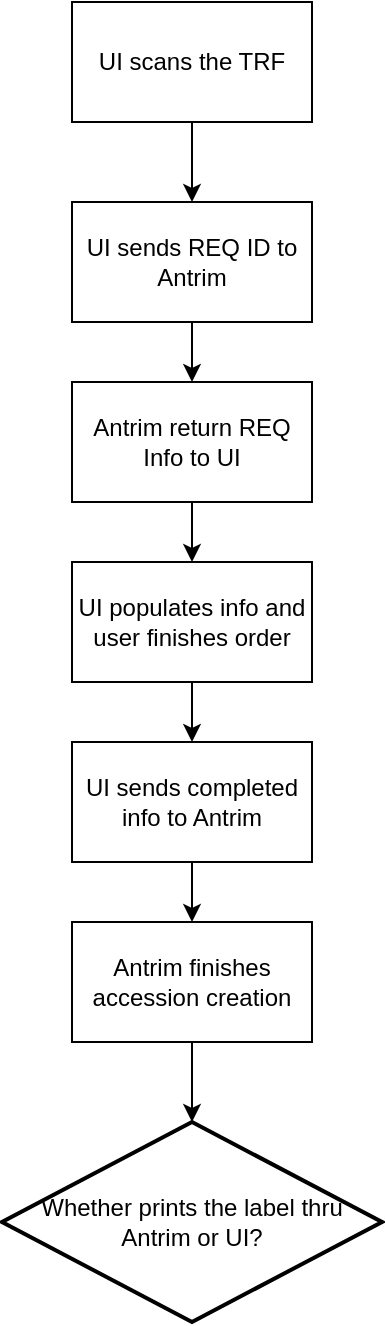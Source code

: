 <mxfile version="13.7.9" type="github" pages="4">
  <diagram id="_SMC0u45X8TKjPtcEhmq" name="Page-1">
    <mxGraphModel dx="1536" dy="1013" grid="1" gridSize="10" guides="1" tooltips="1" connect="1" arrows="1" fold="1" page="1" pageScale="1" pageWidth="850" pageHeight="1100" math="0" shadow="0">
      <root>
        <mxCell id="0" />
        <mxCell id="1" parent="0" />
        <mxCell id="qD6dwO_QsiaVFb5z87MW-13" style="edgeStyle=orthogonalEdgeStyle;rounded=0;orthogonalLoop=1;jettySize=auto;html=1;exitX=0.5;exitY=1;exitDx=0;exitDy=0;entryX=0.5;entryY=0;entryDx=0;entryDy=0;" parent="1" source="qD6dwO_QsiaVFb5z87MW-3" target="qD6dwO_QsiaVFb5z87MW-5" edge="1">
          <mxGeometry relative="1" as="geometry" />
        </mxCell>
        <mxCell id="qD6dwO_QsiaVFb5z87MW-3" value="UI scans the TRF" style="rounded=0;whiteSpace=wrap;html=1;" parent="1" vertex="1">
          <mxGeometry x="80" y="40" width="120" height="60" as="geometry" />
        </mxCell>
        <mxCell id="qD6dwO_QsiaVFb5z87MW-14" style="edgeStyle=orthogonalEdgeStyle;rounded=0;orthogonalLoop=1;jettySize=auto;html=1;exitX=0.5;exitY=1;exitDx=0;exitDy=0;entryX=0.5;entryY=0;entryDx=0;entryDy=0;" parent="1" source="qD6dwO_QsiaVFb5z87MW-5" target="qD6dwO_QsiaVFb5z87MW-7" edge="1">
          <mxGeometry relative="1" as="geometry" />
        </mxCell>
        <mxCell id="qD6dwO_QsiaVFb5z87MW-5" value="UI sends REQ ID to Antrim" style="rounded=0;whiteSpace=wrap;html=1;" parent="1" vertex="1">
          <mxGeometry x="80" y="140" width="120" height="60" as="geometry" />
        </mxCell>
        <mxCell id="qD6dwO_QsiaVFb5z87MW-15" style="edgeStyle=orthogonalEdgeStyle;rounded=0;orthogonalLoop=1;jettySize=auto;html=1;exitX=0.5;exitY=1;exitDx=0;exitDy=0;entryX=0.5;entryY=0;entryDx=0;entryDy=0;" parent="1" source="qD6dwO_QsiaVFb5z87MW-7" target="qD6dwO_QsiaVFb5z87MW-8" edge="1">
          <mxGeometry relative="1" as="geometry" />
        </mxCell>
        <mxCell id="qD6dwO_QsiaVFb5z87MW-7" value="Antrim return REQ Info to UI" style="rounded=0;whiteSpace=wrap;html=1;" parent="1" vertex="1">
          <mxGeometry x="80" y="230" width="120" height="60" as="geometry" />
        </mxCell>
        <mxCell id="qD6dwO_QsiaVFb5z87MW-16" style="edgeStyle=orthogonalEdgeStyle;rounded=0;orthogonalLoop=1;jettySize=auto;html=1;exitX=0.5;exitY=1;exitDx=0;exitDy=0;entryX=0.5;entryY=0;entryDx=0;entryDy=0;" parent="1" source="qD6dwO_QsiaVFb5z87MW-8" target="qD6dwO_QsiaVFb5z87MW-10" edge="1">
          <mxGeometry relative="1" as="geometry" />
        </mxCell>
        <mxCell id="qD6dwO_QsiaVFb5z87MW-8" value="UI populates info and user finishes order" style="rounded=0;whiteSpace=wrap;html=1;" parent="1" vertex="1">
          <mxGeometry x="80" y="320" width="120" height="60" as="geometry" />
        </mxCell>
        <mxCell id="qD6dwO_QsiaVFb5z87MW-17" style="edgeStyle=orthogonalEdgeStyle;rounded=0;orthogonalLoop=1;jettySize=auto;html=1;exitX=0.5;exitY=1;exitDx=0;exitDy=0;" parent="1" source="qD6dwO_QsiaVFb5z87MW-10" target="qD6dwO_QsiaVFb5z87MW-11" edge="1">
          <mxGeometry relative="1" as="geometry" />
        </mxCell>
        <mxCell id="qD6dwO_QsiaVFb5z87MW-10" value="UI sends completed info to Antrim" style="rounded=0;whiteSpace=wrap;html=1;" parent="1" vertex="1">
          <mxGeometry x="80" y="410" width="120" height="60" as="geometry" />
        </mxCell>
        <mxCell id="qD6dwO_QsiaVFb5z87MW-18" style="edgeStyle=orthogonalEdgeStyle;rounded=0;orthogonalLoop=1;jettySize=auto;html=1;exitX=0.5;exitY=1;exitDx=0;exitDy=0;entryX=0.5;entryY=0;entryDx=0;entryDy=0;entryPerimeter=0;" parent="1" source="qD6dwO_QsiaVFb5z87MW-11" target="qD6dwO_QsiaVFb5z87MW-12" edge="1">
          <mxGeometry relative="1" as="geometry" />
        </mxCell>
        <mxCell id="qD6dwO_QsiaVFb5z87MW-11" value="Antrim finishes accession creation" style="rounded=0;whiteSpace=wrap;html=1;" parent="1" vertex="1">
          <mxGeometry x="80" y="500" width="120" height="60" as="geometry" />
        </mxCell>
        <mxCell id="qD6dwO_QsiaVFb5z87MW-12" value="Whether prints the label thru Antrim or UI?" style="strokeWidth=2;html=1;shape=mxgraph.flowchart.decision;whiteSpace=wrap;" parent="1" vertex="1">
          <mxGeometry x="45" y="600" width="190" height="100" as="geometry" />
        </mxCell>
      </root>
    </mxGraphModel>
  </diagram>
  <diagram id="zczUPZHHWUhWi_UTISPP" name="Page-2">
    <mxGraphModel dx="1536" dy="1013" grid="1" gridSize="10" guides="1" tooltips="1" connect="1" arrows="1" fold="1" page="1" pageScale="1" pageWidth="850" pageHeight="1100" math="0" shadow="0">
      <root>
        <mxCell id="vqONk3I1vGKNQ0q7mpNp-0" />
        <mxCell id="vqONk3I1vGKNQ0q7mpNp-1" parent="vqONk3I1vGKNQ0q7mpNp-0" />
        <mxCell id="vqONk3I1vGKNQ0q7mpNp-14" style="edgeStyle=orthogonalEdgeStyle;rounded=0;orthogonalLoop=1;jettySize=auto;html=1;" parent="vqONk3I1vGKNQ0q7mpNp-1" source="vqONk3I1vGKNQ0q7mpNp-2" target="vqONk3I1vGKNQ0q7mpNp-6" edge="1">
          <mxGeometry relative="1" as="geometry" />
        </mxCell>
        <mxCell id="vqONk3I1vGKNQ0q7mpNp-20" style="edgeStyle=orthogonalEdgeStyle;rounded=0;orthogonalLoop=1;jettySize=auto;html=1;entryX=0.16;entryY=0.55;entryDx=0;entryDy=0;entryPerimeter=0;" parent="vqONk3I1vGKNQ0q7mpNp-1" source="vqONk3I1vGKNQ0q7mpNp-2" target="vqONk3I1vGKNQ0q7mpNp-18" edge="1">
          <mxGeometry relative="1" as="geometry" />
        </mxCell>
        <mxCell id="vqONk3I1vGKNQ0q7mpNp-21" style="edgeStyle=orthogonalEdgeStyle;rounded=0;orthogonalLoop=1;jettySize=auto;html=1;entryX=0.16;entryY=0.55;entryDx=0;entryDy=0;entryPerimeter=0;" parent="vqONk3I1vGKNQ0q7mpNp-1" source="vqONk3I1vGKNQ0q7mpNp-2" target="vqONk3I1vGKNQ0q7mpNp-19" edge="1">
          <mxGeometry relative="1" as="geometry" />
        </mxCell>
        <mxCell id="vqONk3I1vGKNQ0q7mpNp-23" style="edgeStyle=orthogonalEdgeStyle;rounded=0;orthogonalLoop=1;jettySize=auto;html=1;entryX=1;entryY=0.5;entryDx=0;entryDy=0;" parent="vqONk3I1vGKNQ0q7mpNp-1" source="vqONk3I1vGKNQ0q7mpNp-2" target="vqONk3I1vGKNQ0q7mpNp-22" edge="1">
          <mxGeometry relative="1" as="geometry" />
        </mxCell>
        <mxCell id="vqONk3I1vGKNQ0q7mpNp-25" style="edgeStyle=orthogonalEdgeStyle;rounded=0;orthogonalLoop=1;jettySize=auto;html=1;exitX=0;exitY=0;exitDx=0;exitDy=0;entryX=1;entryY=0.5;entryDx=0;entryDy=0;" parent="vqONk3I1vGKNQ0q7mpNp-1" source="vqONk3I1vGKNQ0q7mpNp-2" target="vqONk3I1vGKNQ0q7mpNp-24" edge="1">
          <mxGeometry relative="1" as="geometry">
            <Array as="points">
              <mxPoint x="418" y="280" />
            </Array>
          </mxGeometry>
        </mxCell>
        <mxCell id="vqONk3I1vGKNQ0q7mpNp-27" style="edgeStyle=orthogonalEdgeStyle;rounded=0;orthogonalLoop=1;jettySize=auto;html=1;exitX=0;exitY=1;exitDx=0;exitDy=0;entryX=1;entryY=0.5;entryDx=0;entryDy=0;" parent="vqONk3I1vGKNQ0q7mpNp-1" source="vqONk3I1vGKNQ0q7mpNp-2" target="vqONk3I1vGKNQ0q7mpNp-26" edge="1">
          <mxGeometry relative="1" as="geometry">
            <Array as="points">
              <mxPoint x="418" y="460" />
            </Array>
          </mxGeometry>
        </mxCell>
        <mxCell id="vqONk3I1vGKNQ0q7mpNp-32" style="edgeStyle=orthogonalEdgeStyle;rounded=0;orthogonalLoop=1;jettySize=auto;html=1;exitX=1;exitY=1;exitDx=0;exitDy=0;entryX=0;entryY=0.5;entryDx=0;entryDy=0;" parent="vqONk3I1vGKNQ0q7mpNp-1" source="vqONk3I1vGKNQ0q7mpNp-2" target="vqONk3I1vGKNQ0q7mpNp-28" edge="1">
          <mxGeometry relative="1" as="geometry">
            <Array as="points">
              <mxPoint x="502" y="450" />
              <mxPoint x="670" y="450" />
              <mxPoint x="670" y="530" />
            </Array>
          </mxGeometry>
        </mxCell>
        <mxCell id="vqONk3I1vGKNQ0q7mpNp-2" value="Oracle OLTP" style="ellipse;whiteSpace=wrap;html=1;" parent="vqONk3I1vGKNQ0q7mpNp-1" vertex="1">
          <mxGeometry x="400" y="330" width="120" height="80" as="geometry" />
        </mxCell>
        <mxCell id="vqONk3I1vGKNQ0q7mpNp-3" value="AnOL Portal (https://online.antechdiagnostics.com)" style="ellipse;shape=cloud;whiteSpace=wrap;html=1;" parent="vqONk3I1vGKNQ0q7mpNp-1" vertex="1">
          <mxGeometry x="400" y="50" width="120" height="80" as="geometry" />
        </mxCell>
        <mxCell id="vqONk3I1vGKNQ0q7mpNp-8" style="edgeStyle=orthogonalEdgeStyle;rounded=0;orthogonalLoop=1;jettySize=auto;html=1;entryX=0.5;entryY=1;entryDx=0;entryDy=0;entryPerimeter=0;" parent="vqONk3I1vGKNQ0q7mpNp-1" source="vqONk3I1vGKNQ0q7mpNp-6" target="vqONk3I1vGKNQ0q7mpNp-3" edge="1">
          <mxGeometry relative="1" as="geometry" />
        </mxCell>
        <mxCell id="vqONk3I1vGKNQ0q7mpNp-17" style="edgeStyle=orthogonalEdgeStyle;rounded=0;orthogonalLoop=1;jettySize=auto;html=1;" parent="vqONk3I1vGKNQ0q7mpNp-1" source="vqONk3I1vGKNQ0q7mpNp-6" target="vqONk3I1vGKNQ0q7mpNp-16" edge="1">
          <mxGeometry relative="1" as="geometry" />
        </mxCell>
        <mxCell id="vqONk3I1vGKNQ0q7mpNp-40" style="edgeStyle=orthogonalEdgeStyle;rounded=0;orthogonalLoop=1;jettySize=auto;html=1;exitX=0.88;exitY=0.25;exitDx=0;exitDy=0;exitPerimeter=0;entryX=0.55;entryY=0.95;entryDx=0;entryDy=0;entryPerimeter=0;" parent="vqONk3I1vGKNQ0q7mpNp-1" source="vqONk3I1vGKNQ0q7mpNp-6" target="vqONk3I1vGKNQ0q7mpNp-39" edge="1">
          <mxGeometry relative="1" as="geometry" />
        </mxCell>
        <mxCell id="vqONk3I1vGKNQ0q7mpNp-6" value="AnOL API (https://onlineapi.antechdiagnostics.com)" style="ellipse;shape=cloud;whiteSpace=wrap;html=1;" parent="vqONk3I1vGKNQ0q7mpNp-1" vertex="1">
          <mxGeometry x="400" y="190" width="120" height="80" as="geometry" />
        </mxCell>
        <mxCell id="vqONk3I1vGKNQ0q7mpNp-15" style="edgeStyle=orthogonalEdgeStyle;rounded=0;orthogonalLoop=1;jettySize=auto;html=1;entryX=0.5;entryY=1;entryDx=0;entryDy=0;" parent="vqONk3I1vGKNQ0q7mpNp-1" source="vqONk3I1vGKNQ0q7mpNp-10" target="vqONk3I1vGKNQ0q7mpNp-12" edge="1">
          <mxGeometry relative="1" as="geometry" />
        </mxCell>
        <mxCell id="vqONk3I1vGKNQ0q7mpNp-10" value="Antrim LIMS" style="ellipse;whiteSpace=wrap;html=1;" parent="vqONk3I1vGKNQ0q7mpNp-1" vertex="1">
          <mxGeometry x="400" y="590" width="120" height="80" as="geometry" />
        </mxCell>
        <mxCell id="vqONk3I1vGKNQ0q7mpNp-13" style="edgeStyle=orthogonalEdgeStyle;rounded=0;orthogonalLoop=1;jettySize=auto;html=1;entryX=0.5;entryY=1;entryDx=0;entryDy=0;" parent="vqONk3I1vGKNQ0q7mpNp-1" source="vqONk3I1vGKNQ0q7mpNp-12" target="vqONk3I1vGKNQ0q7mpNp-2" edge="1">
          <mxGeometry relative="1" as="geometry" />
        </mxCell>
        <mxCell id="vqONk3I1vGKNQ0q7mpNp-12" value="HL7 parser" style="shape=parallelogram;perimeter=parallelogramPerimeter;whiteSpace=wrap;html=1;fixedSize=1;" parent="vqONk3I1vGKNQ0q7mpNp-1" vertex="1">
          <mxGeometry x="400" y="470" width="120" height="60" as="geometry" />
        </mxCell>
        <mxCell id="vqONk3I1vGKNQ0q7mpNp-16" value="PIMS v3" style="ellipse;shape=cloud;whiteSpace=wrap;html=1;" parent="vqONk3I1vGKNQ0q7mpNp-1" vertex="1">
          <mxGeometry x="740" y="190" width="120" height="80" as="geometry" />
        </mxCell>
        <mxCell id="vqONk3I1vGKNQ0q7mpNp-18" value="PIMS v2" style="ellipse;shape=cloud;whiteSpace=wrap;html=1;" parent="vqONk3I1vGKNQ0q7mpNp-1" vertex="1">
          <mxGeometry x="740" y="280" width="120" height="80" as="geometry" />
        </mxCell>
        <mxCell id="vqONk3I1vGKNQ0q7mpNp-19" value="PIMS v1" style="ellipse;shape=cloud;whiteSpace=wrap;html=1;" parent="vqONk3I1vGKNQ0q7mpNp-1" vertex="1">
          <mxGeometry x="740" y="380" width="120" height="80" as="geometry" />
        </mxCell>
        <mxCell id="vqONk3I1vGKNQ0q7mpNp-22" value="Biscom Fax App (Windows)" style="shape=parallelogram;perimeter=parallelogramPerimeter;whiteSpace=wrap;html=1;fixedSize=1;" parent="vqONk3I1vGKNQ0q7mpNp-1" vertex="1">
          <mxGeometry x="150" y="340" width="120" height="60" as="geometry" />
        </mxCell>
        <mxCell id="vqONk3I1vGKNQ0q7mpNp-24" value="Email App" style="shape=parallelogram;perimeter=parallelogramPerimeter;whiteSpace=wrap;html=1;fixedSize=1;" parent="vqONk3I1vGKNQ0q7mpNp-1" vertex="1">
          <mxGeometry x="150" y="250" width="120" height="60" as="geometry" />
        </mxCell>
        <mxCell id="vqONk3I1vGKNQ0q7mpNp-26" value="Biscom Fax App (Linux)" style="shape=parallelogram;perimeter=parallelogramPerimeter;whiteSpace=wrap;html=1;fixedSize=1;" parent="vqONk3I1vGKNQ0q7mpNp-1" vertex="1">
          <mxGeometry x="150" y="430" width="120" height="60" as="geometry" />
        </mxCell>
        <mxCell id="vqONk3I1vGKNQ0q7mpNp-34" style="edgeStyle=orthogonalEdgeStyle;rounded=0;orthogonalLoop=1;jettySize=auto;html=1;entryX=0.5;entryY=0;entryDx=0;entryDy=0;" parent="vqONk3I1vGKNQ0q7mpNp-1" source="vqONk3I1vGKNQ0q7mpNp-28" target="vqONk3I1vGKNQ0q7mpNp-33" edge="1">
          <mxGeometry relative="1" as="geometry" />
        </mxCell>
        <mxCell id="vqONk3I1vGKNQ0q7mpNp-28" value="ODI Scripts" style="shape=parallelogram;perimeter=parallelogramPerimeter;whiteSpace=wrap;html=1;fixedSize=1;" parent="vqONk3I1vGKNQ0q7mpNp-1" vertex="1">
          <mxGeometry x="740" y="500" width="120" height="60" as="geometry" />
        </mxCell>
        <mxCell id="vqONk3I1vGKNQ0q7mpNp-36" style="edgeStyle=orthogonalEdgeStyle;rounded=0;orthogonalLoop=1;jettySize=auto;html=1;" parent="vqONk3I1vGKNQ0q7mpNp-1" source="vqONk3I1vGKNQ0q7mpNp-33" target="vqONk3I1vGKNQ0q7mpNp-35" edge="1">
          <mxGeometry relative="1" as="geometry" />
        </mxCell>
        <mxCell id="vqONk3I1vGKNQ0q7mpNp-38" style="edgeStyle=orthogonalEdgeStyle;rounded=0;orthogonalLoop=1;jettySize=auto;html=1;entryX=0.094;entryY=0.504;entryDx=0;entryDy=0;entryPerimeter=0;" parent="vqONk3I1vGKNQ0q7mpNp-1" source="vqONk3I1vGKNQ0q7mpNp-33" target="vqONk3I1vGKNQ0q7mpNp-37" edge="1">
          <mxGeometry relative="1" as="geometry" />
        </mxCell>
        <mxCell id="vqONk3I1vGKNQ0q7mpNp-33" value="Oracle RAC" style="ellipse;whiteSpace=wrap;html=1;" parent="vqONk3I1vGKNQ0q7mpNp-1" vertex="1">
          <mxGeometry x="740" y="610" width="120" height="80" as="geometry" />
        </mxCell>
        <mxCell id="vqONk3I1vGKNQ0q7mpNp-35" value="Antech CRM" style="ellipse;shape=cloud;whiteSpace=wrap;html=1;" parent="vqONk3I1vGKNQ0q7mpNp-1" vertex="1">
          <mxGeometry x="740" y="740" width="120" height="80" as="geometry" />
        </mxCell>
        <mxCell id="vqONk3I1vGKNQ0q7mpNp-37" value="Antech LSA" style="ellipse;shape=cloud;whiteSpace=wrap;html=1;" parent="vqONk3I1vGKNQ0q7mpNp-1" vertex="1">
          <mxGeometry x="920" y="610" width="120" height="80" as="geometry" />
        </mxCell>
        <mxCell id="vqONk3I1vGKNQ0q7mpNp-39" value="Healthtracks (https://www.healthtracks.com)" style="ellipse;shape=cloud;whiteSpace=wrap;html=1;" parent="vqONk3I1vGKNQ0q7mpNp-1" vertex="1">
          <mxGeometry x="650" y="50" width="120" height="80" as="geometry" />
        </mxCell>
        <mxCell id="vqONk3I1vGKNQ0q7mpNp-42" style="edgeStyle=orthogonalEdgeStyle;rounded=0;orthogonalLoop=1;jettySize=auto;html=1;entryX=1;entryY=0.5;entryDx=0;entryDy=0;" parent="vqONk3I1vGKNQ0q7mpNp-1" source="vqONk3I1vGKNQ0q7mpNp-41" target="vqONk3I1vGKNQ0q7mpNp-12" edge="1">
          <mxGeometry relative="1" as="geometry">
            <Array as="points">
              <mxPoint x="630" y="500" />
            </Array>
          </mxGeometry>
        </mxCell>
        <mxCell id="vqONk3I1vGKNQ0q7mpNp-41" value="Antrim FIN" style="ellipse;whiteSpace=wrap;html=1;" parent="vqONk3I1vGKNQ0q7mpNp-1" vertex="1">
          <mxGeometry x="570" y="590" width="120" height="80" as="geometry" />
        </mxCell>
      </root>
    </mxGraphModel>
  </diagram>
  <diagram id="88LElsnt4D7HNfVGQ8fJ" name="Page-3">
    <mxGraphModel dx="1536" dy="1013" grid="1" gridSize="10" guides="1" tooltips="1" connect="1" arrows="1" fold="1" page="1" pageScale="1" pageWidth="850" pageHeight="1100" math="0" shadow="0">
      <root>
        <mxCell id="BjDH4_S0xfxuM7AreQSa-0" />
        <mxCell id="BjDH4_S0xfxuM7AreQSa-1" parent="BjDH4_S0xfxuM7AreQSa-0" />
        <mxCell id="BjDH4_S0xfxuM7AreQSa-7" style="edgeStyle=orthogonalEdgeStyle;rounded=0;orthogonalLoop=1;jettySize=auto;html=1;exitX=0;exitY=1;exitDx=0;exitDy=0;" parent="BjDH4_S0xfxuM7AreQSa-1" source="BjDH4_S0xfxuM7AreQSa-2" target="BjDH4_S0xfxuM7AreQSa-3" edge="1">
          <mxGeometry relative="1" as="geometry" />
        </mxCell>
        <mxCell id="BjDH4_S0xfxuM7AreQSa-8" style="edgeStyle=orthogonalEdgeStyle;rounded=0;orthogonalLoop=1;jettySize=auto;html=1;exitX=0.5;exitY=1;exitDx=0;exitDy=0;entryX=0.5;entryY=0;entryDx=0;entryDy=0;" parent="BjDH4_S0xfxuM7AreQSa-1" source="BjDH4_S0xfxuM7AreQSa-2" target="BjDH4_S0xfxuM7AreQSa-4" edge="1">
          <mxGeometry relative="1" as="geometry" />
        </mxCell>
        <mxCell id="BjDH4_S0xfxuM7AreQSa-9" style="edgeStyle=orthogonalEdgeStyle;rounded=0;orthogonalLoop=1;jettySize=auto;html=1;exitX=1;exitY=1;exitDx=0;exitDy=0;entryX=0.5;entryY=0;entryDx=0;entryDy=0;" parent="BjDH4_S0xfxuM7AreQSa-1" source="BjDH4_S0xfxuM7AreQSa-2" target="BjDH4_S0xfxuM7AreQSa-5" edge="1">
          <mxGeometry relative="1" as="geometry" />
        </mxCell>
        <mxCell id="BjDH4_S0xfxuM7AreQSa-10" style="edgeStyle=orthogonalEdgeStyle;rounded=0;orthogonalLoop=1;jettySize=auto;html=1;entryX=0.5;entryY=0;entryDx=0;entryDy=0;" parent="BjDH4_S0xfxuM7AreQSa-1" source="BjDH4_S0xfxuM7AreQSa-2" target="BjDH4_S0xfxuM7AreQSa-6" edge="1">
          <mxGeometry relative="1" as="geometry" />
        </mxCell>
        <mxCell id="BjDH4_S0xfxuM7AreQSa-2" value="Test / Accession" style="ellipse;whiteSpace=wrap;html=1;" parent="BjDH4_S0xfxuM7AreQSa-1" vertex="1">
          <mxGeometry x="360" y="110" width="120" height="80" as="geometry" />
        </mxCell>
        <mxCell id="BjDH4_S0xfxuM7AreQSa-15" style="edgeStyle=orthogonalEdgeStyle;rounded=0;orthogonalLoop=1;jettySize=auto;html=1;exitX=0;exitY=1;exitDx=0;exitDy=0;entryX=0.5;entryY=0;entryDx=0;entryDy=0;" parent="BjDH4_S0xfxuM7AreQSa-1" source="BjDH4_S0xfxuM7AreQSa-3" target="BjDH4_S0xfxuM7AreQSa-11" edge="1">
          <mxGeometry relative="1" as="geometry" />
        </mxCell>
        <mxCell id="BjDH4_S0xfxuM7AreQSa-16" style="edgeStyle=orthogonalEdgeStyle;rounded=0;orthogonalLoop=1;jettySize=auto;html=1;" parent="BjDH4_S0xfxuM7AreQSa-1" source="BjDH4_S0xfxuM7AreQSa-3" target="BjDH4_S0xfxuM7AreQSa-12" edge="1">
          <mxGeometry relative="1" as="geometry" />
        </mxCell>
        <mxCell id="BjDH4_S0xfxuM7AreQSa-17" style="edgeStyle=orthogonalEdgeStyle;rounded=0;orthogonalLoop=1;jettySize=auto;html=1;exitX=1;exitY=1;exitDx=0;exitDy=0;entryX=0.5;entryY=0;entryDx=0;entryDy=0;" parent="BjDH4_S0xfxuM7AreQSa-1" source="BjDH4_S0xfxuM7AreQSa-3" target="BjDH4_S0xfxuM7AreQSa-13" edge="1">
          <mxGeometry relative="1" as="geometry" />
        </mxCell>
        <mxCell id="BjDH4_S0xfxuM7AreQSa-18" style="edgeStyle=orthogonalEdgeStyle;rounded=0;orthogonalLoop=1;jettySize=auto;html=1;" parent="BjDH4_S0xfxuM7AreQSa-1" source="BjDH4_S0xfxuM7AreQSa-3" target="BjDH4_S0xfxuM7AreQSa-14" edge="1">
          <mxGeometry relative="1" as="geometry" />
        </mxCell>
        <mxCell id="BjDH4_S0xfxuM7AreQSa-3" value="Work List 1" style="ellipse;whiteSpace=wrap;html=1;" parent="BjDH4_S0xfxuM7AreQSa-1" vertex="1">
          <mxGeometry x="170" y="270" width="120" height="80" as="geometry" />
        </mxCell>
        <mxCell id="BjDH4_S0xfxuM7AreQSa-4" value="Work List 2" style="ellipse;whiteSpace=wrap;html=1;" parent="BjDH4_S0xfxuM7AreQSa-1" vertex="1">
          <mxGeometry x="360" y="270" width="120" height="80" as="geometry" />
        </mxCell>
        <mxCell id="BjDH4_S0xfxuM7AreQSa-5" value="..." style="ellipse;whiteSpace=wrap;html=1;" parent="BjDH4_S0xfxuM7AreQSa-1" vertex="1">
          <mxGeometry x="550" y="270" width="120" height="80" as="geometry" />
        </mxCell>
        <mxCell id="BjDH4_S0xfxuM7AreQSa-6" value="Work List N" style="ellipse;whiteSpace=wrap;html=1;" parent="BjDH4_S0xfxuM7AreQSa-1" vertex="1">
          <mxGeometry x="740" y="270" width="120" height="80" as="geometry" />
        </mxCell>
        <mxCell id="BjDH4_S0xfxuM7AreQSa-21" style="edgeStyle=orthogonalEdgeStyle;rounded=0;orthogonalLoop=1;jettySize=auto;html=1;" parent="BjDH4_S0xfxuM7AreQSa-1" source="BjDH4_S0xfxuM7AreQSa-11" target="BjDH4_S0xfxuM7AreQSa-20" edge="1">
          <mxGeometry relative="1" as="geometry" />
        </mxCell>
        <mxCell id="BjDH4_S0xfxuM7AreQSa-11" value="Test Code 1" style="rounded=0;whiteSpace=wrap;html=1;" parent="BjDH4_S0xfxuM7AreQSa-1" vertex="1">
          <mxGeometry x="30" y="490" width="120" height="60" as="geometry" />
        </mxCell>
        <mxCell id="BjDH4_S0xfxuM7AreQSa-12" value="Test Code 2" style="rounded=0;whiteSpace=wrap;html=1;" parent="BjDH4_S0xfxuM7AreQSa-1" vertex="1">
          <mxGeometry x="170" y="490" width="120" height="60" as="geometry" />
        </mxCell>
        <mxCell id="BjDH4_S0xfxuM7AreQSa-13" value="..." style="rounded=0;whiteSpace=wrap;html=1;" parent="BjDH4_S0xfxuM7AreQSa-1" vertex="1">
          <mxGeometry x="310" y="490" width="120" height="60" as="geometry" />
        </mxCell>
        <mxCell id="BjDH4_S0xfxuM7AreQSa-14" value="Test Code N" style="rounded=0;whiteSpace=wrap;html=1;" parent="BjDH4_S0xfxuM7AreQSa-1" vertex="1">
          <mxGeometry x="450" y="490" width="120" height="60" as="geometry" />
        </mxCell>
        <mxCell id="BjDH4_S0xfxuM7AreQSa-20" value="Value, Range, Comments, and etc." style="ellipse;shape=cloud;whiteSpace=wrap;html=1;" parent="BjDH4_S0xfxuM7AreQSa-1" vertex="1">
          <mxGeometry x="30" y="590" width="120" height="80" as="geometry" />
        </mxCell>
      </root>
    </mxGraphModel>
  </diagram>
  <diagram id="_xVeqSu_fBOiqC5OX2dk" name="Page-4">
    <mxGraphModel dx="2384" dy="954" grid="1" gridSize="10" guides="1" tooltips="1" connect="1" arrows="1" fold="1" page="1" pageScale="1" pageWidth="850" pageHeight="1100" math="0" shadow="0">
      <root>
        <mxCell id="RZLSpXiPWIPp711lph81-0" />
        <mxCell id="RZLSpXiPWIPp711lph81-1" parent="RZLSpXiPWIPp711lph81-0" />
        <mxCell id="RZLSpXiPWIPp711lph81-2" value="" style="ellipse;shape=cloud;whiteSpace=wrap;html=1;" vertex="1" parent="RZLSpXiPWIPp711lph81-1">
          <mxGeometry x="76" y="880" width="679" height="480" as="geometry" />
        </mxCell>
        <mxCell id="RZLSpXiPWIPp711lph81-56" style="edgeStyle=orthogonalEdgeStyle;rounded=0;orthogonalLoop=1;jettySize=auto;html=1;entryX=0;entryY=0.5;entryDx=0;entryDy=0;" edge="1" parent="RZLSpXiPWIPp711lph81-1" source="RZLSpXiPWIPp711lph81-3" target="RZLSpXiPWIPp711lph81-49">
          <mxGeometry relative="1" as="geometry" />
        </mxCell>
        <mxCell id="RZLSpXiPWIPp711lph81-57" value="HL7" style="edgeLabel;html=1;align=center;verticalAlign=middle;resizable=0;points=[];" vertex="1" connectable="0" parent="RZLSpXiPWIPp711lph81-56">
          <mxGeometry x="-0.155" y="1" relative="1" as="geometry">
            <mxPoint as="offset" />
          </mxGeometry>
        </mxCell>
        <mxCell id="RZLSpXiPWIPp711lph81-3" value="Antrim" style="shape=datastore;whiteSpace=wrap;html=1;" vertex="1" parent="RZLSpXiPWIPp711lph81-1">
          <mxGeometry x="235" y="1100" width="60" height="60" as="geometry" />
        </mxCell>
        <mxCell id="RZLSpXiPWIPp711lph81-6" value="" style="ellipse;shape=cloud;whiteSpace=wrap;html=1;" vertex="1" parent="RZLSpXiPWIPp711lph81-1">
          <mxGeometry y="120" width="286" height="230" as="geometry" />
        </mxCell>
        <mxCell id="RZLSpXiPWIPp711lph81-7" value="" style="ellipse;shape=cloud;whiteSpace=wrap;html=1;" vertex="1" parent="RZLSpXiPWIPp711lph81-1">
          <mxGeometry x="270" width="570" height="460" as="geometry" />
        </mxCell>
        <mxCell id="RZLSpXiPWIPp711lph81-35" style="edgeStyle=orthogonalEdgeStyle;rounded=0;orthogonalLoop=1;jettySize=auto;html=1;" edge="1" parent="RZLSpXiPWIPp711lph81-1" source="RZLSpXiPWIPp711lph81-8" target="RZLSpXiPWIPp711lph81-11">
          <mxGeometry relative="1" as="geometry" />
        </mxCell>
        <mxCell id="RZLSpXiPWIPp711lph81-58" value="HL7" style="edgeLabel;html=1;align=center;verticalAlign=middle;resizable=0;points=[];" vertex="1" connectable="0" parent="RZLSpXiPWIPp711lph81-35">
          <mxGeometry x="0.139" y="1" relative="1" as="geometry">
            <mxPoint as="offset" />
          </mxGeometry>
        </mxCell>
        <mxCell id="RZLSpXiPWIPp711lph81-8" value="Antrim" style="shape=datastore;whiteSpace=wrap;html=1;" vertex="1" parent="RZLSpXiPWIPp711lph81-1">
          <mxGeometry x="115" y="210" width="56" height="60" as="geometry" />
        </mxCell>
        <mxCell id="RZLSpXiPWIPp711lph81-40" style="edgeStyle=orthogonalEdgeStyle;rounded=0;orthogonalLoop=1;jettySize=auto;html=1;entryX=0;entryY=0.5;entryDx=0;entryDy=0;" edge="1" parent="RZLSpXiPWIPp711lph81-1" source="RZLSpXiPWIPp711lph81-9" target="RZLSpXiPWIPp711lph81-24">
          <mxGeometry relative="1" as="geometry" />
        </mxCell>
        <mxCell id="RZLSpXiPWIPp711lph81-41" style="edgeStyle=orthogonalEdgeStyle;rounded=0;orthogonalLoop=1;jettySize=auto;html=1;entryX=0;entryY=0.5;entryDx=0;entryDy=0;" edge="1" parent="RZLSpXiPWIPp711lph81-1" source="RZLSpXiPWIPp711lph81-9" target="RZLSpXiPWIPp711lph81-25">
          <mxGeometry relative="1" as="geometry" />
        </mxCell>
        <mxCell id="RZLSpXiPWIPp711lph81-42" style="edgeStyle=orthogonalEdgeStyle;rounded=0;orthogonalLoop=1;jettySize=auto;html=1;entryX=0;entryY=0.5;entryDx=0;entryDy=0;" edge="1" parent="RZLSpXiPWIPp711lph81-1" source="RZLSpXiPWIPp711lph81-9" target="RZLSpXiPWIPp711lph81-10">
          <mxGeometry relative="1" as="geometry" />
        </mxCell>
        <mxCell id="RZLSpXiPWIPp711lph81-44" style="edgeStyle=orthogonalEdgeStyle;rounded=0;orthogonalLoop=1;jettySize=auto;html=1;entryX=0.509;entryY=0.326;entryDx=0;entryDy=0;entryPerimeter=0;" edge="1" parent="RZLSpXiPWIPp711lph81-1" source="RZLSpXiPWIPp711lph81-9" target="RZLSpXiPWIPp711lph81-7">
          <mxGeometry relative="1" as="geometry" />
        </mxCell>
        <mxCell id="RZLSpXiPWIPp711lph81-9" value="OLTP" style="shape=datastore;whiteSpace=wrap;html=1;" vertex="1" parent="RZLSpXiPWIPp711lph81-1">
          <mxGeometry x="532" y="210" width="56" height="60" as="geometry" />
        </mxCell>
        <mxCell id="RZLSpXiPWIPp711lph81-10" value="FAX" style="shape=datastore;whiteSpace=wrap;html=1;" vertex="1" parent="RZLSpXiPWIPp711lph81-1">
          <mxGeometry x="670" y="290" width="56" height="60" as="geometry" />
        </mxCell>
        <mxCell id="RZLSpXiPWIPp711lph81-39" style="edgeStyle=orthogonalEdgeStyle;rounded=0;orthogonalLoop=1;jettySize=auto;html=1;" edge="1" parent="RZLSpXiPWIPp711lph81-1" source="RZLSpXiPWIPp711lph81-11" target="RZLSpXiPWIPp711lph81-9">
          <mxGeometry relative="1" as="geometry" />
        </mxCell>
        <mxCell id="RZLSpXiPWIPp711lph81-11" value="Gateway" style="shape=datastore;whiteSpace=wrap;html=1;" vertex="1" parent="RZLSpXiPWIPp711lph81-1">
          <mxGeometry x="380" y="210" width="56" height="60" as="geometry" />
        </mxCell>
        <mxCell id="RZLSpXiPWIPp711lph81-18" value="Now" style="text;html=1;strokeColor=none;fillColor=none;align=center;verticalAlign=middle;whiteSpace=wrap;rounded=0;" vertex="1" parent="RZLSpXiPWIPp711lph81-1">
          <mxGeometry x="255" y="120" width="36" height="20" as="geometry" />
        </mxCell>
        <mxCell id="RZLSpXiPWIPp711lph81-19" value="Future" style="text;html=1;strokeColor=none;fillColor=none;align=center;verticalAlign=middle;whiteSpace=wrap;rounded=0;" vertex="1" parent="RZLSpXiPWIPp711lph81-1">
          <mxGeometry x="196" y="980" width="40" height="20" as="geometry" />
        </mxCell>
        <mxCell id="RZLSpXiPWIPp711lph81-21" value="FNV" style="text;html=1;strokeColor=none;fillColor=none;align=center;verticalAlign=middle;whiteSpace=wrap;rounded=0;" vertex="1" parent="RZLSpXiPWIPp711lph81-1">
          <mxGeometry x="40" y="200" width="36" height="20" as="geometry" />
        </mxCell>
        <mxCell id="RZLSpXiPWIPp711lph81-22" value="MESA" style="text;html=1;strokeColor=none;fillColor=none;align=center;verticalAlign=middle;whiteSpace=wrap;rounded=0;" vertex="1" parent="RZLSpXiPWIPp711lph81-1">
          <mxGeometry x="370" y="150" width="36" height="20" as="geometry" />
        </mxCell>
        <mxCell id="RZLSpXiPWIPp711lph81-23" value="FNV" style="text;html=1;strokeColor=none;fillColor=none;align=center;verticalAlign=middle;whiteSpace=wrap;rounded=0;" vertex="1" parent="RZLSpXiPWIPp711lph81-1">
          <mxGeometry x="306" y="950" width="40" height="20" as="geometry" />
        </mxCell>
        <mxCell id="RZLSpXiPWIPp711lph81-24" value="PIMS v1" style="shape=datastore;whiteSpace=wrap;html=1;" vertex="1" parent="RZLSpXiPWIPp711lph81-1">
          <mxGeometry x="670" y="130" width="56" height="60" as="geometry" />
        </mxCell>
        <mxCell id="RZLSpXiPWIPp711lph81-25" value="PIMS v2" style="shape=datastore;whiteSpace=wrap;html=1;" vertex="1" parent="RZLSpXiPWIPp711lph81-1">
          <mxGeometry x="670" y="210" width="56" height="60" as="geometry" />
        </mxCell>
        <mxCell id="RZLSpXiPWIPp711lph81-43" value="ZOASIS/ Backoffice" style="shape=datastore;whiteSpace=wrap;html=1;" vertex="1" parent="RZLSpXiPWIPp711lph81-1">
          <mxGeometry x="532" y="90" width="56" height="60" as="geometry" />
        </mxCell>
        <mxCell id="RZLSpXiPWIPp711lph81-45" style="edgeStyle=orthogonalEdgeStyle;rounded=0;orthogonalLoop=1;jettySize=auto;html=1;entryX=0;entryY=0.5;entryDx=0;entryDy=0;" edge="1" parent="RZLSpXiPWIPp711lph81-1" source="RZLSpXiPWIPp711lph81-49" target="RZLSpXiPWIPp711lph81-51">
          <mxGeometry relative="1" as="geometry" />
        </mxCell>
        <mxCell id="RZLSpXiPWIPp711lph81-46" style="edgeStyle=orthogonalEdgeStyle;rounded=0;orthogonalLoop=1;jettySize=auto;html=1;entryX=0;entryY=0.5;entryDx=0;entryDy=0;" edge="1" parent="RZLSpXiPWIPp711lph81-1" source="RZLSpXiPWIPp711lph81-49" target="RZLSpXiPWIPp711lph81-52">
          <mxGeometry relative="1" as="geometry" />
        </mxCell>
        <mxCell id="RZLSpXiPWIPp711lph81-47" style="edgeStyle=orthogonalEdgeStyle;rounded=0;orthogonalLoop=1;jettySize=auto;html=1;entryX=0;entryY=0.5;entryDx=0;entryDy=0;" edge="1" parent="RZLSpXiPWIPp711lph81-1" source="RZLSpXiPWIPp711lph81-49" target="RZLSpXiPWIPp711lph81-50">
          <mxGeometry relative="1" as="geometry" />
        </mxCell>
        <mxCell id="RZLSpXiPWIPp711lph81-48" style="edgeStyle=orthogonalEdgeStyle;rounded=0;orthogonalLoop=1;jettySize=auto;html=1;entryX=0.509;entryY=0.326;entryDx=0;entryDy=0;entryPerimeter=0;" edge="1" parent="RZLSpXiPWIPp711lph81-1" source="RZLSpXiPWIPp711lph81-49">
          <mxGeometry relative="1" as="geometry">
            <mxPoint x="465.13" y="1039.96" as="targetPoint" />
          </mxGeometry>
        </mxCell>
        <mxCell id="RZLSpXiPWIPp711lph81-49" value="OLTP" style="shape=datastore;whiteSpace=wrap;html=1;" vertex="1" parent="RZLSpXiPWIPp711lph81-1">
          <mxGeometry x="437" y="1100" width="56" height="60" as="geometry" />
        </mxCell>
        <mxCell id="RZLSpXiPWIPp711lph81-50" value="FAX" style="shape=datastore;whiteSpace=wrap;html=1;" vertex="1" parent="RZLSpXiPWIPp711lph81-1">
          <mxGeometry x="575" y="1180" width="56" height="60" as="geometry" />
        </mxCell>
        <mxCell id="RZLSpXiPWIPp711lph81-51" value="PIMS v1" style="shape=datastore;whiteSpace=wrap;html=1;" vertex="1" parent="RZLSpXiPWIPp711lph81-1">
          <mxGeometry x="575" y="1020" width="56" height="60" as="geometry" />
        </mxCell>
        <mxCell id="RZLSpXiPWIPp711lph81-52" value="PIMS v2" style="shape=datastore;whiteSpace=wrap;html=1;" vertex="1" parent="RZLSpXiPWIPp711lph81-1">
          <mxGeometry x="575" y="1100" width="56" height="60" as="geometry" />
        </mxCell>
        <mxCell id="RZLSpXiPWIPp711lph81-53" value="ZOASIS/ Backoffice" style="shape=datastore;whiteSpace=wrap;html=1;" vertex="1" parent="RZLSpXiPWIPp711lph81-1">
          <mxGeometry x="437" y="980" width="56" height="60" as="geometry" />
        </mxCell>
        <mxCell id="RZLSpXiPWIPp711lph81-60" value="" style="ellipse;shape=cloud;whiteSpace=wrap;html=1;" vertex="1" parent="RZLSpXiPWIPp711lph81-1">
          <mxGeometry x="-10" y="520" width="286" height="230" as="geometry" />
        </mxCell>
        <mxCell id="RZLSpXiPWIPp711lph81-61" value="" style="ellipse;shape=cloud;whiteSpace=wrap;html=1;" vertex="1" parent="RZLSpXiPWIPp711lph81-1">
          <mxGeometry x="360" y="425" width="360" height="515" as="geometry" />
        </mxCell>
        <mxCell id="RZLSpXiPWIPp711lph81-79" style="edgeStyle=orthogonalEdgeStyle;rounded=0;orthogonalLoop=1;jettySize=auto;html=1;entryX=0;entryY=0.5;entryDx=0;entryDy=0;" edge="1" parent="RZLSpXiPWIPp711lph81-1" source="RZLSpXiPWIPp711lph81-64" target="RZLSpXiPWIPp711lph81-69">
          <mxGeometry relative="1" as="geometry" />
        </mxCell>
        <mxCell id="RZLSpXiPWIPp711lph81-64" value="Antrim" style="shape=datastore;whiteSpace=wrap;html=1;" vertex="1" parent="RZLSpXiPWIPp711lph81-1">
          <mxGeometry x="59" y="610" width="56" height="60" as="geometry" />
        </mxCell>
        <mxCell id="RZLSpXiPWIPp711lph81-65" style="edgeStyle=orthogonalEdgeStyle;rounded=0;orthogonalLoop=1;jettySize=auto;html=1;entryX=0;entryY=0.5;entryDx=0;entryDy=0;" edge="1" parent="RZLSpXiPWIPp711lph81-1" source="RZLSpXiPWIPp711lph81-69" target="RZLSpXiPWIPp711lph81-76">
          <mxGeometry relative="1" as="geometry" />
        </mxCell>
        <mxCell id="RZLSpXiPWIPp711lph81-66" style="edgeStyle=orthogonalEdgeStyle;rounded=0;orthogonalLoop=1;jettySize=auto;html=1;entryX=0;entryY=0.5;entryDx=0;entryDy=0;" edge="1" parent="RZLSpXiPWIPp711lph81-1" source="RZLSpXiPWIPp711lph81-69" target="RZLSpXiPWIPp711lph81-77">
          <mxGeometry relative="1" as="geometry" />
        </mxCell>
        <mxCell id="RZLSpXiPWIPp711lph81-67" style="edgeStyle=orthogonalEdgeStyle;rounded=0;orthogonalLoop=1;jettySize=auto;html=1;entryX=0;entryY=0.5;entryDx=0;entryDy=0;" edge="1" parent="RZLSpXiPWIPp711lph81-1" source="RZLSpXiPWIPp711lph81-69" target="RZLSpXiPWIPp711lph81-70">
          <mxGeometry relative="1" as="geometry" />
        </mxCell>
        <mxCell id="RZLSpXiPWIPp711lph81-81" style="edgeStyle=orthogonalEdgeStyle;rounded=0;orthogonalLoop=1;jettySize=auto;html=1;entryX=0;entryY=0.5;entryDx=0;entryDy=0;" edge="1" parent="RZLSpXiPWIPp711lph81-1" source="RZLSpXiPWIPp711lph81-69" target="RZLSpXiPWIPp711lph81-78">
          <mxGeometry relative="1" as="geometry" />
        </mxCell>
        <mxCell id="RZLSpXiPWIPp711lph81-69" value="OLTP" style="shape=datastore;whiteSpace=wrap;html=1;" vertex="1" parent="RZLSpXiPWIPp711lph81-1">
          <mxGeometry x="160" y="610" width="56" height="60" as="geometry" />
        </mxCell>
        <mxCell id="RZLSpXiPWIPp711lph81-70" value="FAX" style="shape=datastore;whiteSpace=wrap;html=1;" vertex="1" parent="RZLSpXiPWIPp711lph81-1">
          <mxGeometry x="500" y="690" width="56" height="60" as="geometry" />
        </mxCell>
        <mxCell id="RZLSpXiPWIPp711lph81-73" value="Near Future" style="text;html=1;strokeColor=none;fillColor=none;align=center;verticalAlign=middle;whiteSpace=wrap;rounded=0;" vertex="1" parent="RZLSpXiPWIPp711lph81-1">
          <mxGeometry x="245" y="520" width="36" height="20" as="geometry" />
        </mxCell>
        <mxCell id="RZLSpXiPWIPp711lph81-74" value="FNV" style="text;html=1;strokeColor=none;fillColor=none;align=center;verticalAlign=middle;whiteSpace=wrap;rounded=0;" vertex="1" parent="RZLSpXiPWIPp711lph81-1">
          <mxGeometry x="30" y="600" width="36" height="20" as="geometry" />
        </mxCell>
        <mxCell id="RZLSpXiPWIPp711lph81-75" value="MESA" style="text;html=1;strokeColor=none;fillColor=none;align=center;verticalAlign=middle;whiteSpace=wrap;rounded=0;" vertex="1" parent="RZLSpXiPWIPp711lph81-1">
          <mxGeometry x="510" y="500" width="36" height="20" as="geometry" />
        </mxCell>
        <mxCell id="RZLSpXiPWIPp711lph81-76" value="PIMS v1" style="shape=datastore;whiteSpace=wrap;html=1;" vertex="1" parent="RZLSpXiPWIPp711lph81-1">
          <mxGeometry x="500" y="530" width="56" height="60" as="geometry" />
        </mxCell>
        <mxCell id="RZLSpXiPWIPp711lph81-77" value="PIMS v2" style="shape=datastore;whiteSpace=wrap;html=1;" vertex="1" parent="RZLSpXiPWIPp711lph81-1">
          <mxGeometry x="500" y="610" width="56" height="60" as="geometry" />
        </mxCell>
        <mxCell id="RZLSpXiPWIPp711lph81-78" value="ZOASIS/ Backoffice" style="shape=datastore;whiteSpace=wrap;html=1;" vertex="1" parent="RZLSpXiPWIPp711lph81-1">
          <mxGeometry x="500" y="790" width="56" height="60" as="geometry" />
        </mxCell>
      </root>
    </mxGraphModel>
  </diagram>
</mxfile>
